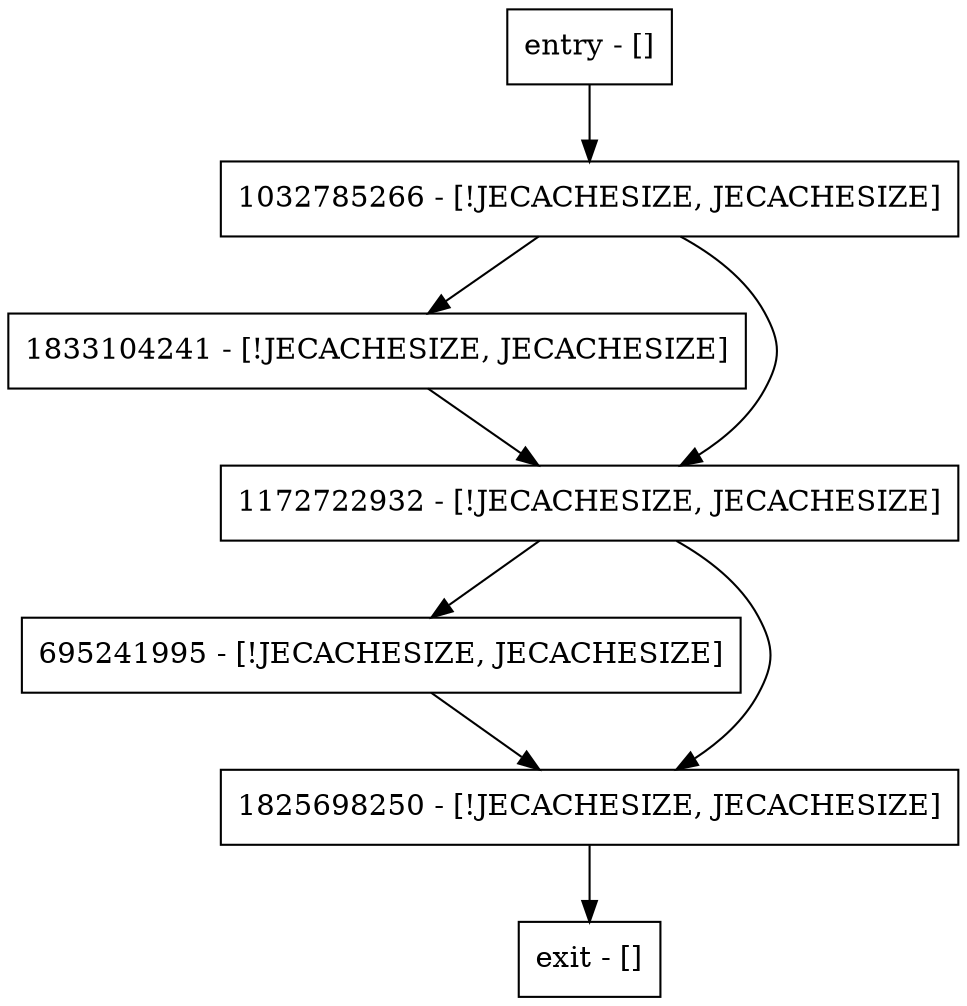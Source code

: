 digraph getSize {
node [shape=record];
entry [label="entry - []"];
exit [label="exit - []"];
1032785266 [label="1032785266 - [!JECACHESIZE, JECACHESIZE]"];
695241995 [label="695241995 - [!JECACHESIZE, JECACHESIZE]"];
1833104241 [label="1833104241 - [!JECACHESIZE, JECACHESIZE]"];
1825698250 [label="1825698250 - [!JECACHESIZE, JECACHESIZE]"];
1172722932 [label="1172722932 - [!JECACHESIZE, JECACHESIZE]"];
entry;
exit;
entry -> 1032785266;
1032785266 -> 1833104241;
1032785266 -> 1172722932;
695241995 -> 1825698250;
1833104241 -> 1172722932;
1825698250 -> exit;
1172722932 -> 695241995;
1172722932 -> 1825698250;
}
